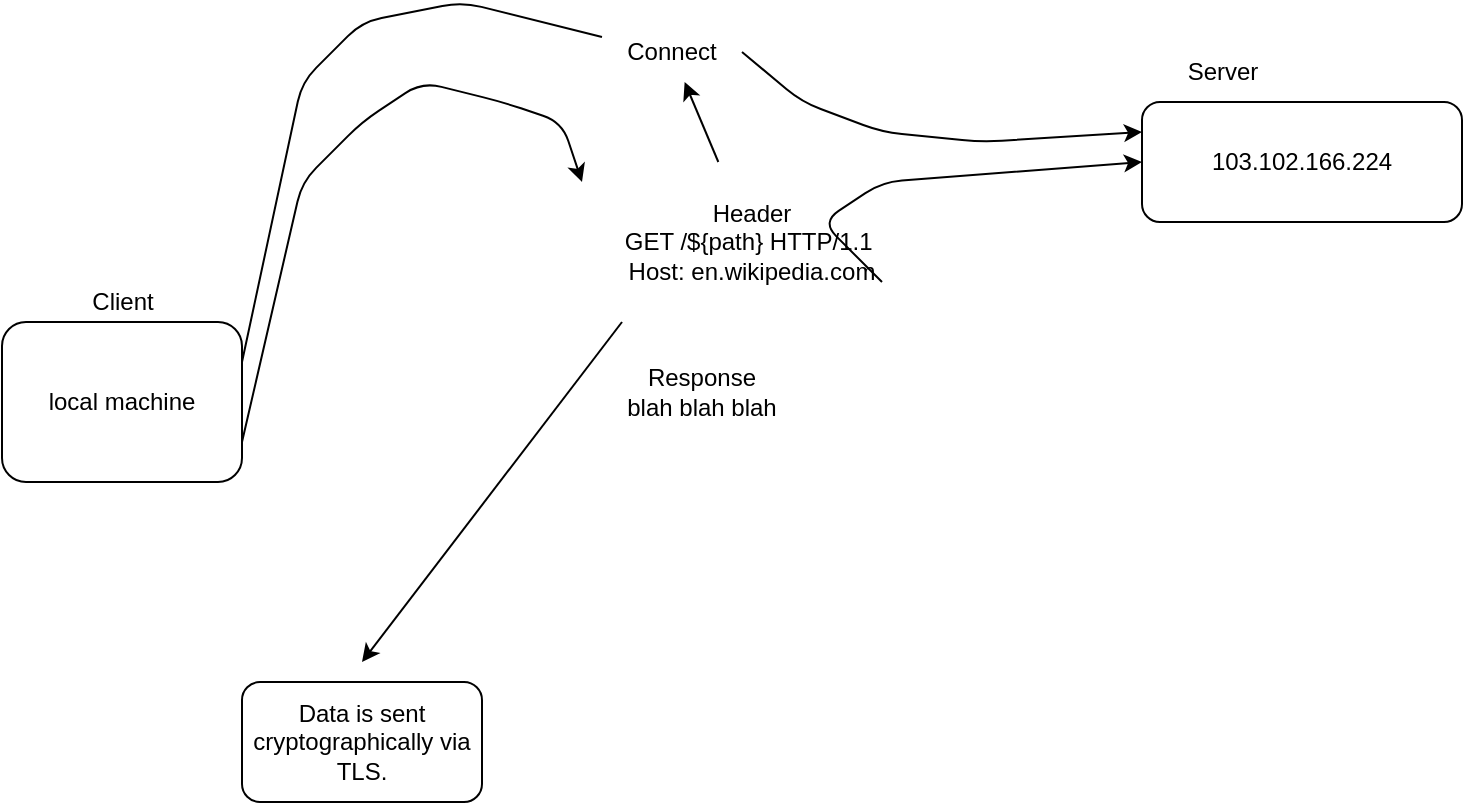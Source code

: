 <mxfile>
    <diagram id="_5Rae6G-ybn3498Wd8Gk" name="Page-1">
        <mxGraphModel dx="810" dy="1027" grid="1" gridSize="10" guides="1" tooltips="1" connect="1" arrows="1" fold="1" page="1" pageScale="1" pageWidth="850" pageHeight="1100" math="0" shadow="0">
            <root>
                <mxCell id="0"/>
                <mxCell id="1" parent="0"/>
                <mxCell id="22" style="edgeStyle=none;html=1;exitX=1;exitY=0.75;exitDx=0;exitDy=0;" parent="1" source="2" edge="1">
                    <mxGeometry relative="1" as="geometry">
                        <mxPoint x="360" y="120" as="targetPoint"/>
                        <Array as="points">
                            <mxPoint x="220" y="120"/>
                            <mxPoint x="250" y="90"/>
                            <mxPoint x="280" y="70"/>
                            <mxPoint x="320" y="80"/>
                            <mxPoint x="350" y="90"/>
                        </Array>
                    </mxGeometry>
                </mxCell>
                <mxCell id="2" value="local machine" style="rounded=1;whiteSpace=wrap;html=1;" parent="1" vertex="1">
                    <mxGeometry x="70" y="190" width="120" height="80" as="geometry"/>
                </mxCell>
                <mxCell id="4" value="103.102.166.224" style="rounded=1;whiteSpace=wrap;html=1;" parent="1" vertex="1">
                    <mxGeometry x="640" y="80" width="160" height="60" as="geometry"/>
                </mxCell>
                <mxCell id="8" value="" style="edgeStyle=none;html=1;exitX=1;exitY=0.25;exitDx=0;exitDy=0;entryX=0;entryY=0.25;entryDx=0;entryDy=0;endArrow=none;" parent="1" source="2" target="7" edge="1">
                    <mxGeometry relative="1" as="geometry">
                        <mxPoint x="200" y="120" as="sourcePoint"/>
                        <mxPoint x="600" y="95" as="targetPoint"/>
                        <Array as="points">
                            <mxPoint x="220" y="70"/>
                            <mxPoint x="250" y="40"/>
                            <mxPoint x="300" y="30"/>
                        </Array>
                    </mxGeometry>
                </mxCell>
                <mxCell id="21" style="edgeStyle=none;html=1;exitX=1;exitY=0.5;exitDx=0;exitDy=0;entryX=0;entryY=0.25;entryDx=0;entryDy=0;" parent="1" source="7" target="4" edge="1">
                    <mxGeometry relative="1" as="geometry">
                        <Array as="points">
                            <mxPoint x="470" y="80"/>
                            <mxPoint x="510" y="95"/>
                            <mxPoint x="560" y="100"/>
                        </Array>
                    </mxGeometry>
                </mxCell>
                <mxCell id="7" value="Connect" style="text;html=1;strokeColor=none;fillColor=none;align=center;verticalAlign=middle;whiteSpace=wrap;rounded=0;" parent="1" vertex="1">
                    <mxGeometry x="370" y="40" width="70" height="30" as="geometry"/>
                </mxCell>
                <mxCell id="18" value="" style="edgeStyle=none;html=1;" parent="1" source="17" target="7" edge="1">
                    <mxGeometry relative="1" as="geometry"/>
                </mxCell>
                <mxCell id="24" style="edgeStyle=none;html=1;exitX=1;exitY=0.75;exitDx=0;exitDy=0;entryX=0;entryY=0.5;entryDx=0;entryDy=0;" parent="1" source="17" target="4" edge="1">
                    <mxGeometry relative="1" as="geometry">
                        <Array as="points">
                            <mxPoint x="480" y="140"/>
                            <mxPoint x="510" y="120"/>
                        </Array>
                    </mxGeometry>
                </mxCell>
                <mxCell id="29" style="edgeStyle=none;html=1;exitX=0;exitY=1;exitDx=0;exitDy=0;" parent="1" source="17" edge="1">
                    <mxGeometry relative="1" as="geometry">
                        <mxPoint x="250" y="360" as="targetPoint"/>
                    </mxGeometry>
                </mxCell>
                <mxCell id="17" value="Header&lt;br&gt;GET /${path} HTTP/1.1&amp;nbsp;&lt;br&gt;Host: en.wikipedia.com" style="text;html=1;strokeColor=none;fillColor=none;align=center;verticalAlign=middle;whiteSpace=wrap;rounded=0;" parent="1" vertex="1">
                    <mxGeometry x="380" y="110" width="130" height="80" as="geometry"/>
                </mxCell>
                <mxCell id="28" value="Response&lt;br&gt;blah blah blah" style="text;html=1;strokeColor=none;fillColor=none;align=center;verticalAlign=middle;whiteSpace=wrap;rounded=0;" parent="1" vertex="1">
                    <mxGeometry x="360" y="210" width="120" height="30" as="geometry"/>
                </mxCell>
                <mxCell id="30" value="Data is sent cryptographically via TLS." style="rounded=1;whiteSpace=wrap;html=1;" parent="1" vertex="1">
                    <mxGeometry x="190" y="370" width="120" height="60" as="geometry"/>
                </mxCell>
                <mxCell id="31" value="Server&lt;br&gt;" style="text;html=1;align=center;verticalAlign=middle;resizable=0;points=[];autosize=1;strokeColor=none;fillColor=none;" vertex="1" parent="1">
                    <mxGeometry x="650" y="50" width="60" height="30" as="geometry"/>
                </mxCell>
                <mxCell id="32" value="Client" style="text;html=1;align=center;verticalAlign=middle;resizable=0;points=[];autosize=1;strokeColor=none;fillColor=none;" vertex="1" parent="1">
                    <mxGeometry x="105" y="165" width="50" height="30" as="geometry"/>
                </mxCell>
            </root>
        </mxGraphModel>
    </diagram>
</mxfile>